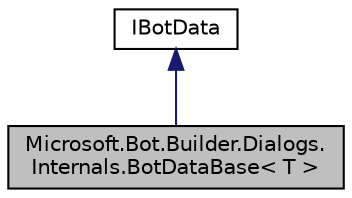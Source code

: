 digraph "Microsoft.Bot.Builder.Dialogs.Internals.BotDataBase&lt; T &gt;"
{
  edge [fontname="Helvetica",fontsize="10",labelfontname="Helvetica",labelfontsize="10"];
  node [fontname="Helvetica",fontsize="10",shape=record];
  Node1 [label="Microsoft.Bot.Builder.Dialogs.\lInternals.BotDataBase\< T \>",height=0.2,width=0.4,color="black", fillcolor="grey75", style="filled", fontcolor="black"];
  Node2 -> Node1 [dir="back",color="midnightblue",fontsize="10",style="solid",fontname="Helvetica"];
  Node2 [label="IBotData",height=0.2,width=0.4,color="black", fillcolor="white", style="filled",URL="$db/d9b/interface_microsoft_1_1_bot_1_1_builder_1_1_dialogs_1_1_internals_1_1_i_bot_data.html",tooltip="Private bot data. "];
}
